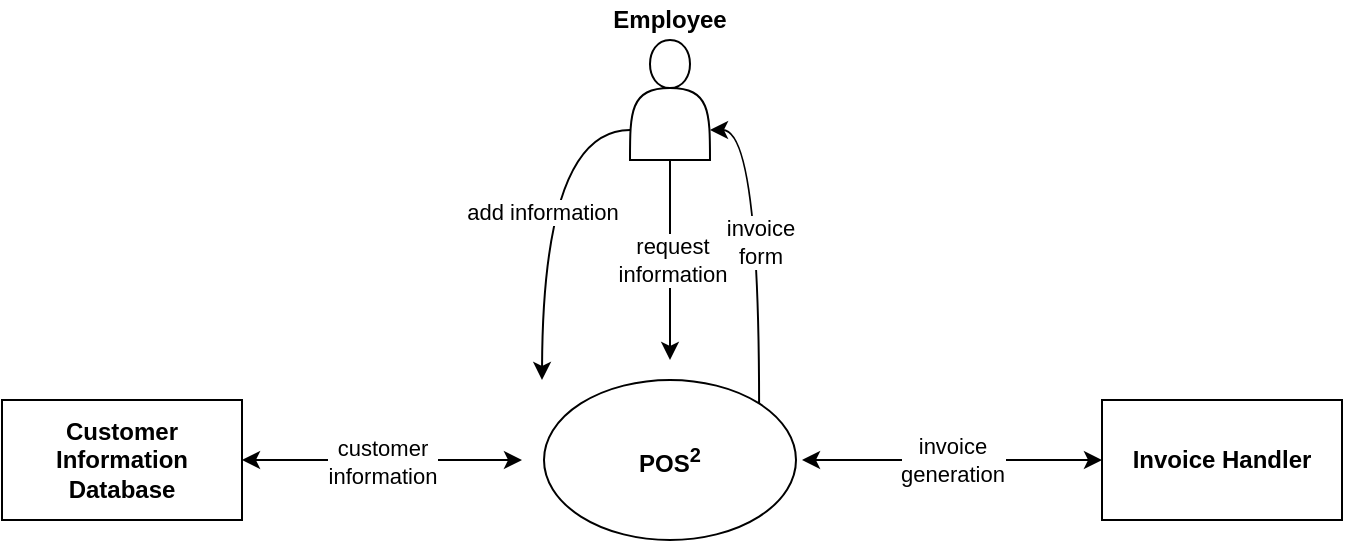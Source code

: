 <mxfile version="12.7.4" type="google"><diagram id="C5RBs43oDa-KdzZeNtuy" name="Page-1"><mxGraphModel dx="910" dy="513" grid="1" gridSize="10" guides="1" tooltips="1" connect="1" arrows="1" fold="1" page="1" pageScale="1" pageWidth="827" pageHeight="1169" math="0" shadow="0"><root><mxCell id="WIyWlLk6GJQsqaUBKTNV-0"/><mxCell id="WIyWlLk6GJQsqaUBKTNV-1" parent="WIyWlLk6GJQsqaUBKTNV-0"/><mxCell id="98fUJu-Z8MBU6VyYEItb-11" value="&lt;div&gt;request&lt;/div&gt;&lt;div&gt;information&lt;/div&gt;" style="edgeStyle=orthogonalEdgeStyle;curved=1;rounded=0;orthogonalLoop=1;jettySize=auto;html=1;exitX=0.5;exitY=1;exitDx=0;exitDy=0;" edge="1" parent="WIyWlLk6GJQsqaUBKTNV-1" source="98fUJu-Z8MBU6VyYEItb-0"><mxGeometry relative="1" as="geometry"><mxPoint x="414" y="200" as="targetPoint"/></mxGeometry></mxCell><mxCell id="98fUJu-Z8MBU6VyYEItb-0" value="" style="shape=actor;whiteSpace=wrap;html=1;fontStyle=1" vertex="1" parent="WIyWlLk6GJQsqaUBKTNV-1"><mxGeometry x="394" y="40" width="40" height="60" as="geometry"/></mxCell><mxCell id="98fUJu-Z8MBU6VyYEItb-8" value="add information" style="edgeStyle=orthogonalEdgeStyle;rounded=0;orthogonalLoop=1;jettySize=auto;html=1;exitX=0;exitY=0.75;exitDx=0;exitDy=0;verticalAlign=middle;curved=1;" edge="1" parent="WIyWlLk6GJQsqaUBKTNV-1" source="98fUJu-Z8MBU6VyYEItb-0"><mxGeometry relative="1" as="geometry"><mxPoint x="350" y="210" as="targetPoint"/></mxGeometry></mxCell><mxCell id="98fUJu-Z8MBU6VyYEItb-2" value="&lt;div&gt;&lt;b&gt;Employee&lt;/b&gt;&lt;/div&gt;" style="text;html=1;strokeColor=none;fillColor=none;align=center;verticalAlign=middle;whiteSpace=wrap;rounded=0;" vertex="1" parent="WIyWlLk6GJQsqaUBKTNV-1"><mxGeometry x="394" y="20" width="40" height="20" as="geometry"/></mxCell><mxCell id="98fUJu-Z8MBU6VyYEItb-12" value="&lt;div&gt;customer&lt;/div&gt;&lt;div&gt;information&lt;br&gt;&lt;/div&gt;" style="edgeStyle=orthogonalEdgeStyle;curved=1;rounded=0;orthogonalLoop=1;jettySize=auto;html=1;exitX=1;exitY=0.5;exitDx=0;exitDy=0;startArrow=classic;startFill=1;" edge="1" parent="WIyWlLk6GJQsqaUBKTNV-1" source="98fUJu-Z8MBU6VyYEItb-5"><mxGeometry relative="1" as="geometry"><mxPoint x="340" y="250" as="targetPoint"/></mxGeometry></mxCell><UserObject label="&lt;b&gt;Customer Information Database&lt;br&gt;&lt;/b&gt;" treeRoot="1" id="98fUJu-Z8MBU6VyYEItb-5"><mxCell style="whiteSpace=wrap;html=1;align=center;treeFolding=1;treeMoving=1;container=1;recursiveResize=0;" vertex="1" parent="WIyWlLk6GJQsqaUBKTNV-1"><mxGeometry x="80" y="220" width="120" height="60" as="geometry"/></mxCell></UserObject><mxCell id="98fUJu-Z8MBU6VyYEItb-10" value="&lt;div&gt;invoice&lt;/div&gt;&lt;div&gt;form&lt;/div&gt;" style="edgeStyle=orthogonalEdgeStyle;curved=1;rounded=0;orthogonalLoop=1;jettySize=auto;html=1;exitX=1;exitY=0;exitDx=0;exitDy=0;entryX=1;entryY=0.75;entryDx=0;entryDy=0;" edge="1" parent="WIyWlLk6GJQsqaUBKTNV-1" source="98fUJu-Z8MBU6VyYEItb-6" target="98fUJu-Z8MBU6VyYEItb-0"><mxGeometry relative="1" as="geometry"><mxPoint x="430" y="110" as="targetPoint"/></mxGeometry></mxCell><mxCell id="98fUJu-Z8MBU6VyYEItb-6" value="&lt;b&gt;POS&lt;sup&gt;2&lt;/sup&gt;&lt;/b&gt;" style="ellipse;whiteSpace=wrap;html=1;align=center;container=1;recursiveResize=0;treeFolding=1;treeMoving=1;" vertex="1" parent="WIyWlLk6GJQsqaUBKTNV-1"><mxGeometry x="351" y="210" width="126" height="80" as="geometry"/></mxCell><mxCell id="98fUJu-Z8MBU6VyYEItb-13" value="&lt;div&gt;invoice&lt;/div&gt;&lt;div&gt;generation&lt;br&gt;&lt;/div&gt;" style="edgeStyle=orthogonalEdgeStyle;curved=1;rounded=0;orthogonalLoop=1;jettySize=auto;html=1;exitX=0;exitY=0.5;exitDx=0;exitDy=0;startArrow=classic;startFill=1;" edge="1" parent="WIyWlLk6GJQsqaUBKTNV-1" source="98fUJu-Z8MBU6VyYEItb-7"><mxGeometry relative="1" as="geometry"><mxPoint x="480" y="250" as="targetPoint"/></mxGeometry></mxCell><UserObject label="&lt;b&gt;Invoice Handler&lt;br&gt;&lt;/b&gt;" treeRoot="1" id="98fUJu-Z8MBU6VyYEItb-7"><mxCell style="whiteSpace=wrap;html=1;align=center;treeFolding=1;treeMoving=1;container=1;recursiveResize=0;" vertex="1" parent="WIyWlLk6GJQsqaUBKTNV-1"><mxGeometry x="630" y="220" width="120" height="60" as="geometry"/></mxCell></UserObject></root></mxGraphModel></diagram></mxfile>